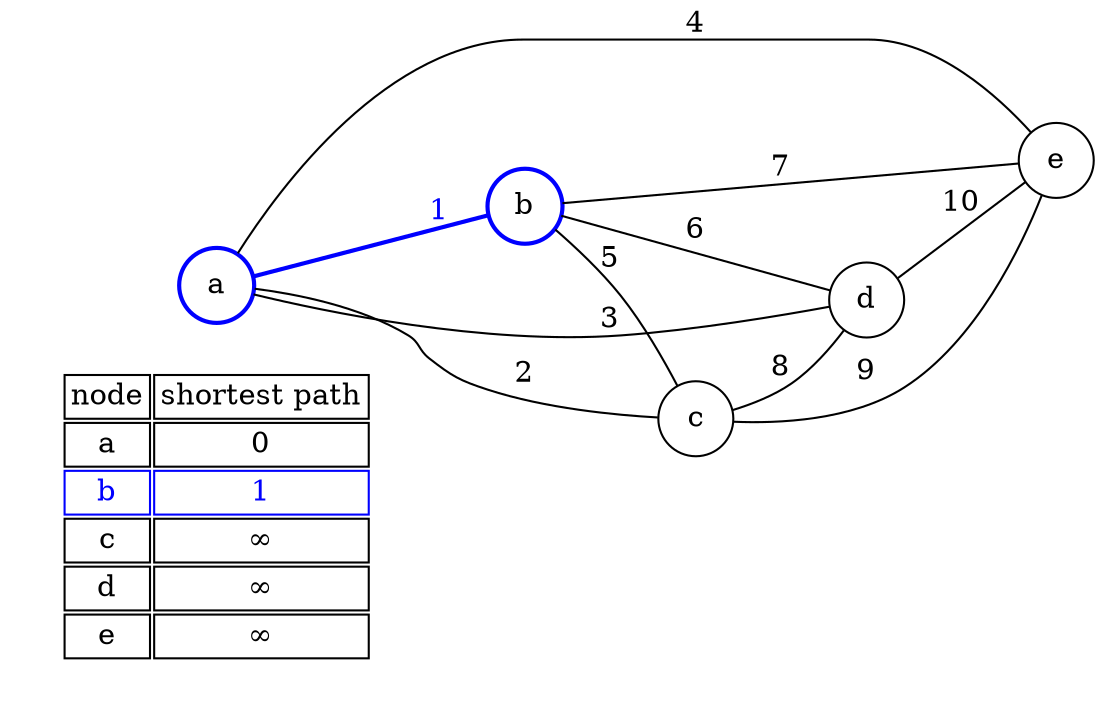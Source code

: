 graph G {scale=3; rankdir=LR;  node [shape=plaintext]
  subgraph cluster_01 { 
    color = "white"
    key [label=<<table border="1" color="white">
      <tr><td align="center" port="tree" color="black">node</td><td align="center" port="tree" color="black">shortest path</td></tr>
      <tr><td align="center" port="tree" color="black">a</td><td align="center" port="tree" color="black">0</td></tr>
      <tr><td align="center" port="tree" color="blue"><font color="blue">b</font></td><td align="center" port="tree" color="blue"><font color="blue">1</font></td></tr>
      <tr><td align="center" port="tree" color="black">c</td><td align="center" port="tree" color="black">&infin;</td></tr>
      <tr><td align="center" port="tree" color="black">d</td><td align="center" port="tree" color="black">&infin;</td></tr>
      <tr><td align="center" port="tree" color="black">e</td><td align="center" port="tree" color="black">&infin;</td></tr>
      </table>>]
    key:tree:e key:tree:w [shape = "none" color="red"]
    key:back:e key:back:w [shape = "none" color="blue"]}
  a [shape="circle", label="a", color=blue, style=bold];
  b [shape="circle", label="b", color=blue, style=bold];
  c [shape="circle", label="c"];
  d [shape="circle", label="d"];
  e [shape="circle", label="e"];

a -- b [label="1", color=blue, style=bold, fontcolor=blue]; 
a -- c [label="2"];
a -- d [label="3"];
a -- e [label="4"];
b -- c [label="5"];
b -- d [label="6"];
b -- e [label="7"];
c -- d [label="8"];
c -- e [label="9"];
d -- e [label="10"];
}

